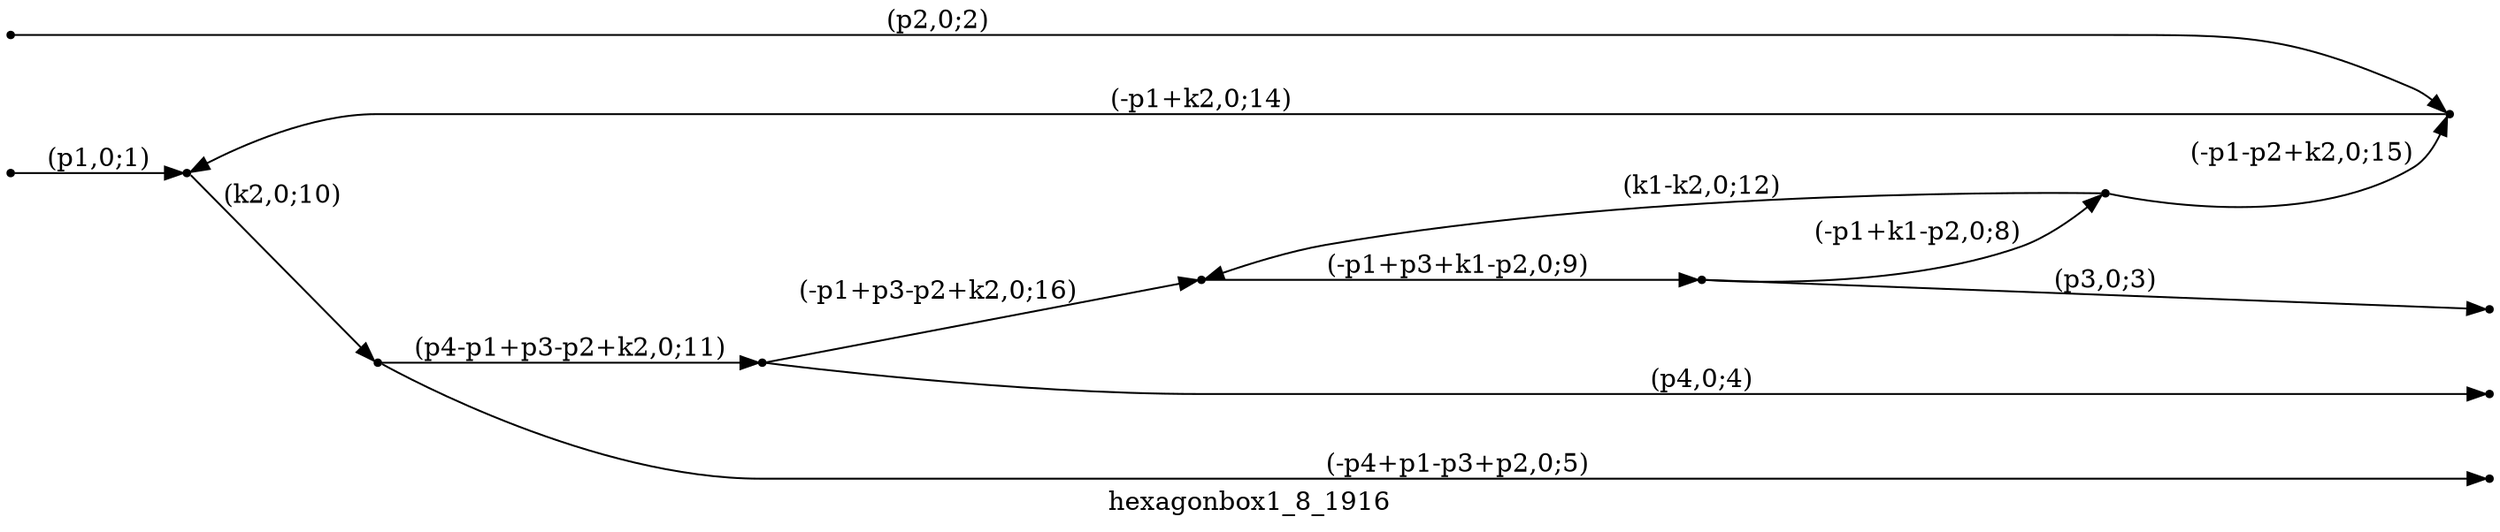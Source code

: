 digraph hexagonbox1_8_1916 {
  label="hexagonbox1_8_1916";
  rankdir="LR";
  subgraph edges {
    -1 -> 5 [label="(p1,0;1)"];
    -2 -> 6 [label="(p2,0;2)"];
    1 -> -3 [label="(p3,0;3)"];
    7 -> -4 [label="(p4,0;4)"];
    2 -> -5 [label="(-p4+p1-p3+p2,0;5)"];
    1 -> 4 [label="(-p1+k1-p2,0;8)"];
    3 -> 1 [label="(-p1+p3+k1-p2,0;9)"];
    5 -> 2 [label="(k2,0;10)"];
    2 -> 7 [label="(p4-p1+p3-p2+k2,0;11)"];
    4 -> 3 [label="(k1-k2,0;12)"];
    6 -> 5 [label="(-p1+k2,0;14)"];
    4 -> 6 [label="(-p1-p2+k2,0;15)"];
    7 -> 3 [label="(-p1+p3-p2+k2,0;16)"];
  }
  subgraph incoming { rank="source"; -1; -2; }
  subgraph outgoing { rank="sink"; -3; -4; -5; }
-5 [shape=point];
-4 [shape=point];
-3 [shape=point];
-2 [shape=point];
-1 [shape=point];
1 [shape=point];
2 [shape=point];
3 [shape=point];
4 [shape=point];
5 [shape=point];
6 [shape=point];
7 [shape=point];
}

